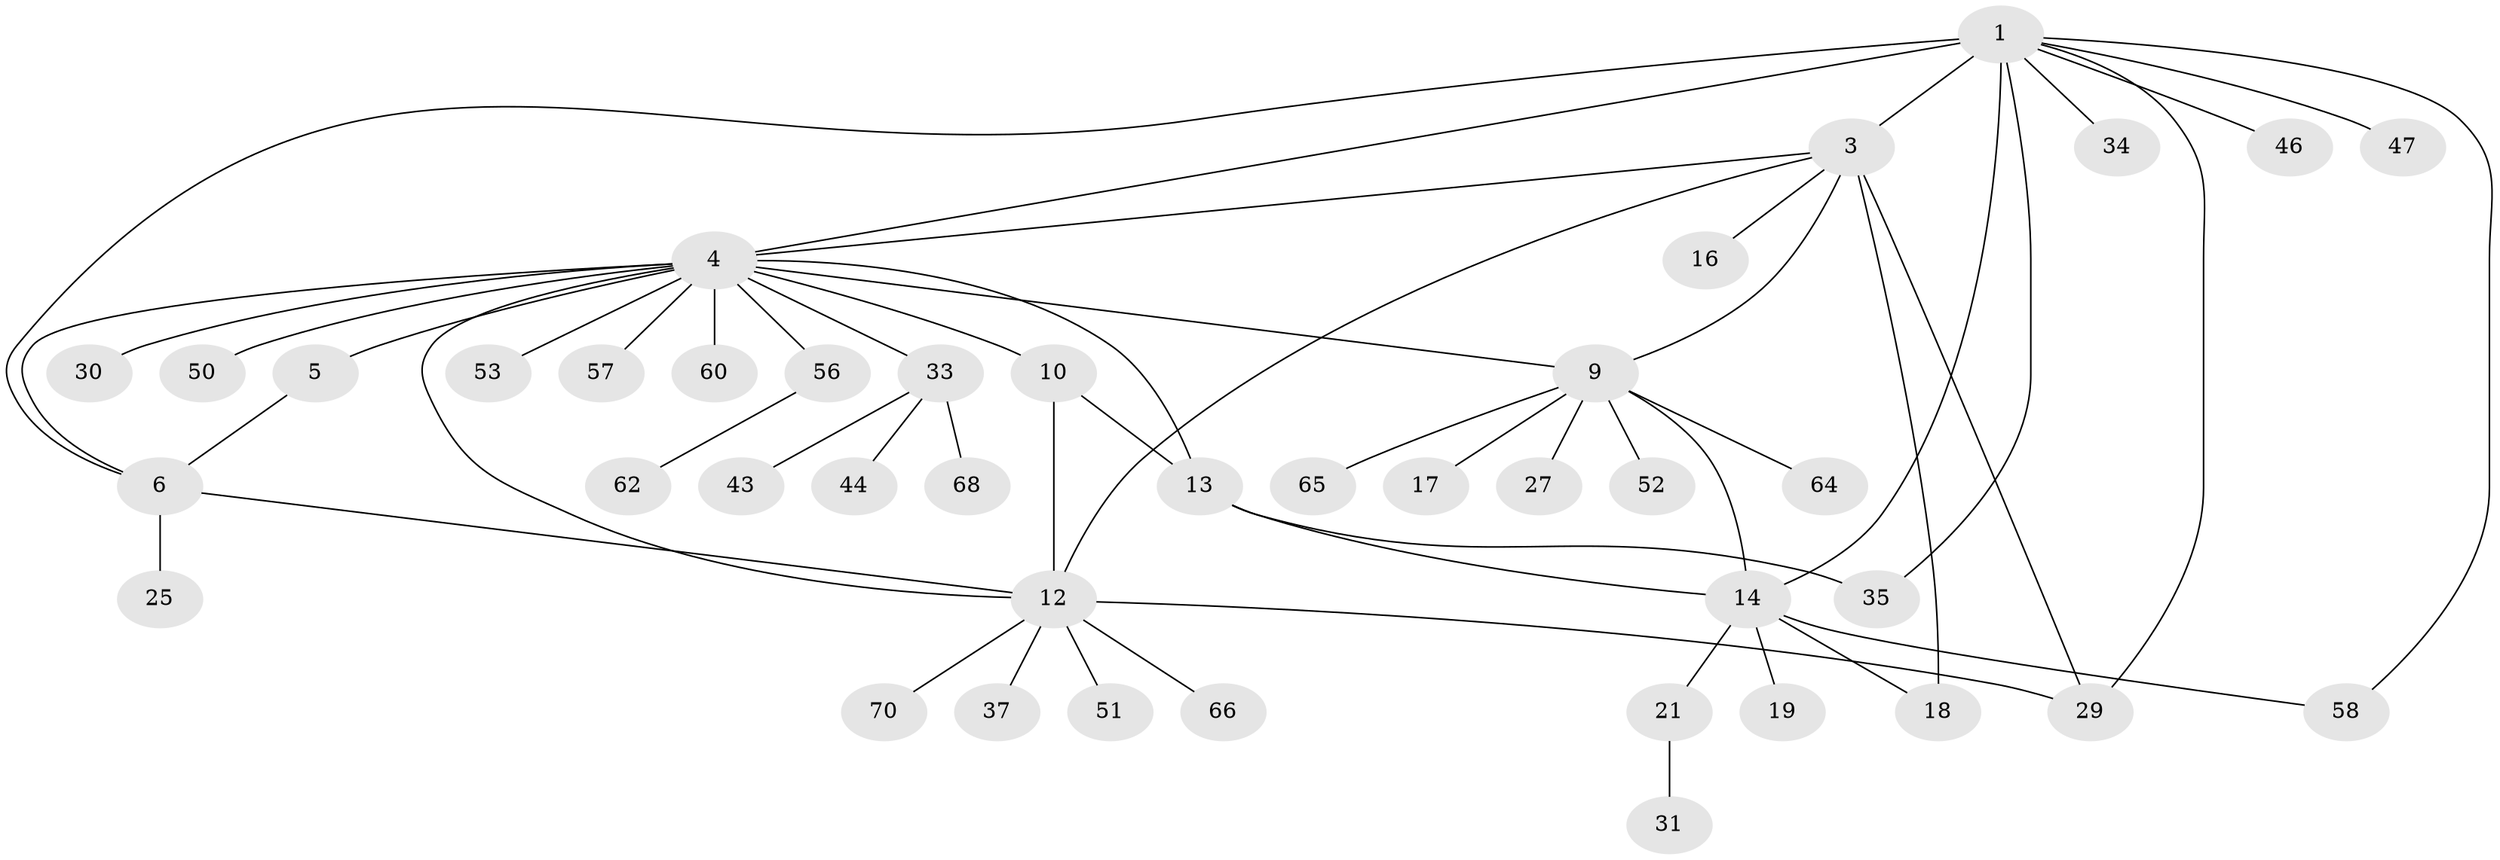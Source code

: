 // original degree distribution, {3: 0.056338028169014086, 7: 0.028169014084507043, 9: 0.014084507042253521, 8: 0.028169014084507043, 2: 0.23943661971830985, 5: 0.028169014084507043, 4: 0.07042253521126761, 6: 0.04225352112676056, 11: 0.014084507042253521, 1: 0.4788732394366197}
// Generated by graph-tools (version 1.1) at 2025/19/03/04/25 18:19:44]
// undirected, 42 vertices, 56 edges
graph export_dot {
graph [start="1"]
  node [color=gray90,style=filled];
  1 [super="+2"];
  3 [super="+24+8+69+45"];
  4 [super="+23+7"];
  5;
  6 [super="+55"];
  9 [super="+26"];
  10 [super="+11"];
  12 [super="+38"];
  13 [super="+32+61"];
  14 [super="+15"];
  16;
  17 [super="+22"];
  18 [super="+39+54+28"];
  19;
  21;
  25;
  27;
  29 [super="+71+48"];
  30;
  31;
  33 [super="+36"];
  34;
  35;
  37 [super="+49+42"];
  43;
  44;
  46 [super="+67"];
  47;
  50;
  51;
  52;
  53;
  56 [super="+59"];
  57;
  58;
  60 [super="+63"];
  62;
  64;
  65;
  66;
  68;
  70;
  1 -- 3 [weight=3];
  1 -- 6;
  1 -- 34;
  1 -- 35;
  1 -- 4;
  1 -- 46;
  1 -- 14;
  1 -- 47;
  1 -- 58;
  1 -- 29;
  3 -- 12;
  3 -- 16;
  3 -- 9;
  3 -- 18;
  3 -- 4;
  3 -- 29;
  4 -- 5;
  4 -- 6;
  4 -- 12;
  4 -- 13;
  4 -- 60;
  4 -- 56;
  4 -- 33;
  4 -- 9;
  4 -- 10;
  4 -- 50;
  4 -- 53;
  4 -- 57;
  4 -- 30;
  5 -- 6;
  6 -- 25;
  6 -- 12;
  9 -- 14;
  9 -- 17;
  9 -- 65;
  9 -- 64;
  9 -- 27;
  9 -- 52;
  10 -- 12 [weight=2];
  10 -- 13;
  12 -- 29;
  12 -- 37;
  12 -- 51;
  12 -- 66;
  12 -- 70;
  13 -- 14 [weight=2];
  13 -- 35;
  14 -- 18;
  14 -- 19;
  14 -- 21;
  14 -- 58;
  21 -- 31;
  33 -- 43;
  33 -- 44;
  33 -- 68;
  56 -- 62;
}
